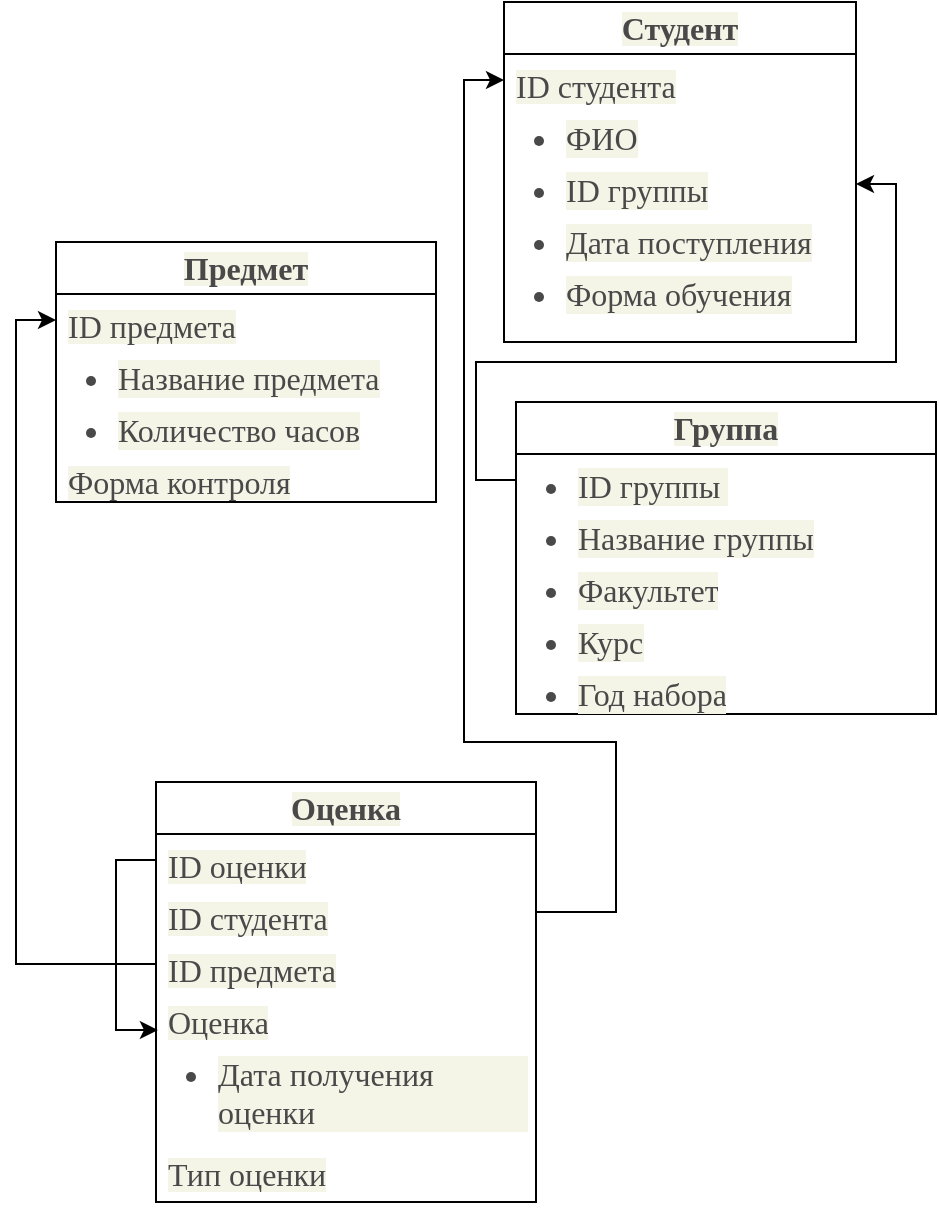 <mxfile version="28.2.8">
  <diagram name="Страница — 1" id="RKWbuhna6AHEA5-PSQf5">
    <mxGraphModel dx="565" dy="786" grid="1" gridSize="10" guides="1" tooltips="1" connect="1" arrows="1" fold="1" page="1" pageScale="1" pageWidth="827" pageHeight="1169" math="0" shadow="0">
      <root>
        <mxCell id="0" />
        <mxCell id="1" parent="0" />
        <mxCell id="6ur_eUY4bLG5nfG0MfKk-16" value="&lt;strong style=&quot;margin: 0px; padding: 0px; scrollbar-color: rgb(92, 114, 101) transparent; box-sizing: inherit; color: rgb(73, 73, 73); font-family: &amp;quot;Fira Sans&amp;quot;, serif; font-size: 16px; text-align: start; white-space-collapse: break-spaces; background-color: rgb(244, 244, 231);&quot;&gt;Студент&lt;/strong&gt;" style="swimlane;fontStyle=0;childLayout=stackLayout;horizontal=1;startSize=26;fillColor=none;horizontalStack=0;resizeParent=1;resizeParentMax=0;resizeLast=0;collapsible=1;marginBottom=0;whiteSpace=wrap;html=1;" vertex="1" parent="1">
          <mxGeometry x="274" y="120" width="176" height="170" as="geometry" />
        </mxCell>
        <mxCell id="6ur_eUY4bLG5nfG0MfKk-29" value="&lt;span style=&quot;color: rgb(73, 73, 73); font-family: &amp;quot;Fira Sans&amp;quot;, serif; font-size: 16px; white-space-collapse: break-spaces; background-color: rgb(244, 244, 231);&quot;&gt;ID студента&lt;/span&gt;" style="text;strokeColor=none;fillColor=none;align=left;verticalAlign=top;spacingLeft=4;spacingRight=4;overflow=hidden;rotatable=0;points=[[0,0.5],[1,0.5]];portConstraint=eastwest;whiteSpace=wrap;html=1;" vertex="1" parent="6ur_eUY4bLG5nfG0MfKk-16">
          <mxGeometry y="26" width="176" height="26" as="geometry" />
        </mxCell>
        <mxCell id="6ur_eUY4bLG5nfG0MfKk-18" value="&lt;ul style=&quot;margin: 0px 0px 14px 25px; padding: 0px; scrollbar-color: rgb(92, 114, 101) transparent; box-sizing: inherit; display: flex; flex-direction: column; color: rgb(73, 73, 73); font-family: &amp;quot;Fira Sans&amp;quot;, serif; font-size: 16px; white-space-collapse: break-spaces; background-color: rgb(244, 244, 231);&quot;&gt;&lt;li style=&quot;margin: 0px; padding: 0px; scrollbar-color: rgb(92, 114, 101) transparent; box-sizing: inherit;&quot;&gt;ФИО&lt;/li&gt;&lt;/ul&gt;" style="text;strokeColor=none;fillColor=none;align=left;verticalAlign=top;spacingLeft=4;spacingRight=4;overflow=hidden;rotatable=0;points=[[0,0.5],[1,0.5]];portConstraint=eastwest;whiteSpace=wrap;html=1;" vertex="1" parent="6ur_eUY4bLG5nfG0MfKk-16">
          <mxGeometry y="52" width="176" height="26" as="geometry" />
        </mxCell>
        <mxCell id="6ur_eUY4bLG5nfG0MfKk-19" value="&lt;ul style=&quot;margin: 0px 0px 14px 25px; padding: 0px; scrollbar-color: rgb(92, 114, 101) transparent; box-sizing: inherit; display: flex; flex-direction: column; color: rgb(73, 73, 73); font-family: &amp;quot;Fira Sans&amp;quot;, serif; font-size: 16px; white-space-collapse: break-spaces; background-color: rgb(244, 244, 231);&quot;&gt;&lt;li style=&quot;margin: 0px; padding: 0px; scrollbar-color: rgb(92, 114, 101) transparent; box-sizing: inherit;&quot;&gt;ID группы&lt;/li&gt;&lt;/ul&gt;" style="text;strokeColor=none;fillColor=none;align=left;verticalAlign=top;spacingLeft=4;spacingRight=4;overflow=hidden;rotatable=0;points=[[0,0.5],[1,0.5]];portConstraint=eastwest;whiteSpace=wrap;html=1;" vertex="1" parent="6ur_eUY4bLG5nfG0MfKk-16">
          <mxGeometry y="78" width="176" height="26" as="geometry" />
        </mxCell>
        <mxCell id="6ur_eUY4bLG5nfG0MfKk-21" value="&lt;ul style=&quot;margin: 0px 0px 14px 25px; padding: 0px; scrollbar-color: rgb(92, 114, 101) transparent; box-sizing: inherit; display: flex; flex-direction: column; color: rgb(73, 73, 73); font-family: &amp;quot;Fira Sans&amp;quot;, serif; font-size: 16px; white-space-collapse: break-spaces; background-color: rgb(244, 244, 231);&quot;&gt;&lt;li style=&quot;margin: 0px; padding: 0px; scrollbar-color: rgb(92, 114, 101) transparent; box-sizing: inherit;&quot;&gt;Дата поступления&lt;/li&gt;&lt;/ul&gt;" style="text;strokeColor=none;fillColor=none;align=left;verticalAlign=top;spacingLeft=4;spacingRight=4;overflow=hidden;rotatable=0;points=[[0,0.5],[1,0.5]];portConstraint=eastwest;whiteSpace=wrap;html=1;" vertex="1" parent="6ur_eUY4bLG5nfG0MfKk-16">
          <mxGeometry y="104" width="176" height="26" as="geometry" />
        </mxCell>
        <mxCell id="6ur_eUY4bLG5nfG0MfKk-22" value="&lt;ul style=&quot;margin: 0px 0px 14px 25px; padding: 0px; scrollbar-color: rgb(92, 114, 101) transparent; box-sizing: inherit; display: flex; flex-direction: column; color: rgb(73, 73, 73); font-family: &amp;quot;Fira Sans&amp;quot;, serif; font-size: 16px; white-space-collapse: break-spaces; background-color: rgb(244, 244, 231);&quot;&gt;&lt;li style=&quot;margin: 0px; padding: 0px; scrollbar-color: rgb(92, 114, 101) transparent; box-sizing: inherit;&quot;&gt;Форма обучения&lt;/li&gt;&lt;/ul&gt;" style="text;strokeColor=none;fillColor=none;align=left;verticalAlign=top;spacingLeft=4;spacingRight=4;overflow=hidden;rotatable=0;points=[[0,0.5],[1,0.5]];portConstraint=eastwest;whiteSpace=wrap;html=1;" vertex="1" parent="6ur_eUY4bLG5nfG0MfKk-16">
          <mxGeometry y="130" width="176" height="40" as="geometry" />
        </mxCell>
        <mxCell id="6ur_eUY4bLG5nfG0MfKk-23" value="&lt;strong style=&quot;margin: 0px; padding: 0px; scrollbar-color: rgb(92, 114, 101) transparent; box-sizing: inherit; color: rgb(73, 73, 73); font-family: &amp;quot;Fira Sans&amp;quot;, serif; font-size: 16px; text-align: start; white-space-collapse: break-spaces; background-color: rgb(244, 244, 231);&quot;&gt;Группа&lt;/strong&gt;" style="swimlane;fontStyle=0;childLayout=stackLayout;horizontal=1;startSize=26;fillColor=none;horizontalStack=0;resizeParent=1;resizeParentMax=0;resizeLast=0;collapsible=1;marginBottom=0;whiteSpace=wrap;html=1;" vertex="1" parent="1">
          <mxGeometry x="280" y="320" width="210" height="156" as="geometry" />
        </mxCell>
        <mxCell id="6ur_eUY4bLG5nfG0MfKk-24" value="&lt;ul style=&quot;margin: 0px 0px 14px 25px; padding: 0px; scrollbar-color: rgb(92, 114, 101) transparent; box-sizing: inherit; display: flex; flex-direction: column; color: rgb(73, 73, 73); font-family: &amp;quot;Fira Sans&amp;quot;, serif; font-size: 16px; white-space-collapse: break-spaces; background-color: rgb(244, 244, 231);&quot;&gt;&lt;li style=&quot;margin: 0px; padding: 0px; scrollbar-color: rgb(92, 114, 101) transparent; box-sizing: inherit;&quot;&gt;ID группы &lt;/li&gt;&lt;/ul&gt;" style="text;strokeColor=none;fillColor=none;align=left;verticalAlign=top;spacingLeft=4;spacingRight=4;overflow=hidden;rotatable=0;points=[[0,0.5],[1,0.5]];portConstraint=eastwest;whiteSpace=wrap;html=1;" vertex="1" parent="6ur_eUY4bLG5nfG0MfKk-23">
          <mxGeometry y="26" width="210" height="26" as="geometry" />
        </mxCell>
        <mxCell id="6ur_eUY4bLG5nfG0MfKk-25" value="&lt;ul style=&quot;margin: 0px 0px 14px 25px; padding: 0px; scrollbar-color: rgb(92, 114, 101) transparent; box-sizing: inherit; display: flex; flex-direction: column; color: rgb(73, 73, 73); font-family: &amp;quot;Fira Sans&amp;quot;, serif; font-size: 16px; white-space-collapse: break-spaces; background-color: rgb(244, 244, 231);&quot;&gt;&lt;li style=&quot;margin: 0px; padding: 0px; scrollbar-color: rgb(92, 114, 101) transparent; box-sizing: inherit;&quot;&gt;Название группы&lt;/li&gt;&lt;/ul&gt;" style="text;strokeColor=none;fillColor=none;align=left;verticalAlign=top;spacingLeft=4;spacingRight=4;overflow=hidden;rotatable=0;points=[[0,0.5],[1,0.5]];portConstraint=eastwest;whiteSpace=wrap;html=1;" vertex="1" parent="6ur_eUY4bLG5nfG0MfKk-23">
          <mxGeometry y="52" width="210" height="26" as="geometry" />
        </mxCell>
        <mxCell id="6ur_eUY4bLG5nfG0MfKk-26" value="&lt;ul style=&quot;margin: 0px 0px 14px 25px; padding: 0px; scrollbar-color: rgb(92, 114, 101) transparent; box-sizing: inherit; display: flex; flex-direction: column; color: rgb(73, 73, 73); font-family: &amp;quot;Fira Sans&amp;quot;, serif; font-size: 16px; white-space-collapse: break-spaces; background-color: rgb(244, 244, 231);&quot;&gt;&lt;li style=&quot;margin: 0px; padding: 0px; scrollbar-color: rgb(92, 114, 101) transparent; box-sizing: inherit;&quot;&gt;Факультет&lt;/li&gt;&lt;/ul&gt;" style="text;strokeColor=none;fillColor=none;align=left;verticalAlign=top;spacingLeft=4;spacingRight=4;overflow=hidden;rotatable=0;points=[[0,0.5],[1,0.5]];portConstraint=eastwest;whiteSpace=wrap;html=1;" vertex="1" parent="6ur_eUY4bLG5nfG0MfKk-23">
          <mxGeometry y="78" width="210" height="26" as="geometry" />
        </mxCell>
        <mxCell id="6ur_eUY4bLG5nfG0MfKk-33" value="&lt;ul style=&quot;margin: 0px 0px 14px 25px; padding: 0px; scrollbar-color: rgb(92, 114, 101) transparent; box-sizing: inherit; display: flex; flex-direction: column; color: rgb(73, 73, 73); font-family: &amp;quot;Fira Sans&amp;quot;, serif; font-size: 16px; white-space-collapse: break-spaces; background-color: rgb(244, 244, 231);&quot;&gt;&lt;li style=&quot;margin: 0px; padding: 0px; scrollbar-color: rgb(92, 114, 101) transparent; box-sizing: inherit;&quot;&gt;Курс&lt;/li&gt;&lt;/ul&gt;" style="text;strokeColor=none;fillColor=none;align=left;verticalAlign=top;spacingLeft=4;spacingRight=4;overflow=hidden;rotatable=0;points=[[0,0.5],[1,0.5]];portConstraint=eastwest;whiteSpace=wrap;html=1;" vertex="1" parent="6ur_eUY4bLG5nfG0MfKk-23">
          <mxGeometry y="104" width="210" height="26" as="geometry" />
        </mxCell>
        <mxCell id="6ur_eUY4bLG5nfG0MfKk-32" value="&lt;ul style=&quot;margin: 0px 0px 14px 25px; padding: 0px; scrollbar-color: rgb(92, 114, 101) transparent; box-sizing: inherit; display: flex; flex-direction: column; color: rgb(73, 73, 73); font-family: &amp;quot;Fira Sans&amp;quot;, serif; font-size: 16px; white-space-collapse: break-spaces; background-color: rgb(244, 244, 231);&quot;&gt;&lt;li style=&quot;margin: 0px; padding: 0px; scrollbar-color: rgb(92, 114, 101) transparent; box-sizing: inherit;&quot;&gt;Год набора&lt;/li&gt;&lt;/ul&gt;" style="text;strokeColor=none;fillColor=none;align=left;verticalAlign=top;spacingLeft=4;spacingRight=4;overflow=hidden;rotatable=0;points=[[0,0.5],[1,0.5]];portConstraint=eastwest;whiteSpace=wrap;html=1;" vertex="1" parent="6ur_eUY4bLG5nfG0MfKk-23">
          <mxGeometry y="130" width="210" height="26" as="geometry" />
        </mxCell>
        <mxCell id="6ur_eUY4bLG5nfG0MfKk-34" value="&lt;strong style=&quot;margin: 0px; padding: 0px; scrollbar-color: rgb(92, 114, 101) transparent; box-sizing: inherit; color: rgb(73, 73, 73); font-family: &amp;quot;Fira Sans&amp;quot;, serif; font-size: 16px; text-align: start; white-space-collapse: break-spaces; background-color: rgb(244, 244, 231);&quot;&gt;Предмет&lt;/strong&gt;" style="swimlane;fontStyle=0;childLayout=stackLayout;horizontal=1;startSize=26;fillColor=none;horizontalStack=0;resizeParent=1;resizeParentMax=0;resizeLast=0;collapsible=1;marginBottom=0;whiteSpace=wrap;html=1;" vertex="1" parent="1">
          <mxGeometry x="50" y="240" width="190" height="130" as="geometry" />
        </mxCell>
        <mxCell id="6ur_eUY4bLG5nfG0MfKk-35" value="&lt;span style=&quot;color: rgb(73, 73, 73); font-family: &amp;quot;Fira Sans&amp;quot;, serif; font-size: 16px; white-space-collapse: break-spaces; background-color: rgb(244, 244, 231);&quot;&gt;ID предмета&lt;/span&gt;" style="text;strokeColor=none;fillColor=none;align=left;verticalAlign=top;spacingLeft=4;spacingRight=4;overflow=hidden;rotatable=0;points=[[0,0.5],[1,0.5]];portConstraint=eastwest;whiteSpace=wrap;html=1;" vertex="1" parent="6ur_eUY4bLG5nfG0MfKk-34">
          <mxGeometry y="26" width="190" height="26" as="geometry" />
        </mxCell>
        <mxCell id="6ur_eUY4bLG5nfG0MfKk-36" value="&lt;ul style=&quot;margin: 0px 0px 14px 25px; padding: 0px; scrollbar-color: rgb(92, 114, 101) transparent; box-sizing: inherit; display: flex; flex-direction: column; color: rgb(73, 73, 73); font-family: &amp;quot;Fira Sans&amp;quot;, serif; font-size: 16px; white-space-collapse: break-spaces; background-color: rgb(244, 244, 231);&quot;&gt;&lt;li style=&quot;margin: 0px; padding: 0px; scrollbar-color: rgb(92, 114, 101) transparent; box-sizing: inherit;&quot;&gt;Название предмета&lt;/li&gt;&lt;/ul&gt;" style="text;strokeColor=none;fillColor=none;align=left;verticalAlign=top;spacingLeft=4;spacingRight=4;overflow=hidden;rotatable=0;points=[[0,0.5],[1,0.5]];portConstraint=eastwest;whiteSpace=wrap;html=1;" vertex="1" parent="6ur_eUY4bLG5nfG0MfKk-34">
          <mxGeometry y="52" width="190" height="26" as="geometry" />
        </mxCell>
        <mxCell id="6ur_eUY4bLG5nfG0MfKk-37" value="&lt;ul style=&quot;margin: 0px 0px 14px 25px; padding: 0px; scrollbar-color: rgb(92, 114, 101) transparent; box-sizing: inherit; display: flex; flex-direction: column; color: rgb(73, 73, 73); font-family: &amp;quot;Fira Sans&amp;quot;, serif; font-size: 16px; white-space-collapse: break-spaces; background-color: rgb(244, 244, 231);&quot;&gt;&lt;li style=&quot;margin: 0px; padding: 0px; scrollbar-color: rgb(92, 114, 101) transparent; box-sizing: inherit;&quot;&gt;Количество часов&lt;/li&gt;&lt;/ul&gt;" style="text;strokeColor=none;fillColor=none;align=left;verticalAlign=top;spacingLeft=4;spacingRight=4;overflow=hidden;rotatable=0;points=[[0,0.5],[1,0.5]];portConstraint=eastwest;whiteSpace=wrap;html=1;" vertex="1" parent="6ur_eUY4bLG5nfG0MfKk-34">
          <mxGeometry y="78" width="190" height="26" as="geometry" />
        </mxCell>
        <mxCell id="6ur_eUY4bLG5nfG0MfKk-44" value="&lt;span style=&quot;color: rgb(73, 73, 73); font-family: &amp;quot;Fira Sans&amp;quot;, serif; font-size: 16px; white-space-collapse: break-spaces; background-color: rgb(244, 244, 231);&quot;&gt;Форма контроля&lt;/span&gt;" style="text;strokeColor=none;fillColor=none;align=left;verticalAlign=top;spacingLeft=4;spacingRight=4;overflow=hidden;rotatable=0;points=[[0,0.5],[1,0.5]];portConstraint=eastwest;whiteSpace=wrap;html=1;" vertex="1" parent="6ur_eUY4bLG5nfG0MfKk-34">
          <mxGeometry y="104" width="190" height="26" as="geometry" />
        </mxCell>
        <mxCell id="6ur_eUY4bLG5nfG0MfKk-46" value="&lt;strong style=&quot;margin: 0px; padding: 0px; scrollbar-color: rgb(92, 114, 101) transparent; box-sizing: inherit; color: rgb(73, 73, 73); font-family: &amp;quot;Fira Sans&amp;quot;, serif; font-size: 16px; text-align: start; white-space-collapse: break-spaces; background-color: rgb(244, 244, 231);&quot;&gt;Оценка&lt;/strong&gt;" style="swimlane;fontStyle=0;childLayout=stackLayout;horizontal=1;startSize=26;fillColor=none;horizontalStack=0;resizeParent=1;resizeParentMax=0;resizeLast=0;collapsible=1;marginBottom=0;whiteSpace=wrap;html=1;" vertex="1" parent="1">
          <mxGeometry x="100" y="510" width="190" height="210" as="geometry" />
        </mxCell>
        <mxCell id="6ur_eUY4bLG5nfG0MfKk-47" value="&lt;span style=&quot;color: rgb(73, 73, 73); font-family: &amp;quot;Fira Sans&amp;quot;, serif; font-size: 16px; white-space-collapse: break-spaces; background-color: rgb(244, 244, 231);&quot;&gt;ID оценки&lt;/span&gt;" style="text;strokeColor=none;fillColor=none;align=left;verticalAlign=top;spacingLeft=4;spacingRight=4;overflow=hidden;rotatable=0;points=[[0,0.5],[1,0.5]];portConstraint=eastwest;whiteSpace=wrap;html=1;" vertex="1" parent="6ur_eUY4bLG5nfG0MfKk-46">
          <mxGeometry y="26" width="190" height="26" as="geometry" />
        </mxCell>
        <mxCell id="6ur_eUY4bLG5nfG0MfKk-48" value="&lt;span style=&quot;color: rgb(73, 73, 73); font-family: &amp;quot;Fira Sans&amp;quot;, serif; font-size: 16px; white-space-collapse: break-spaces; background-color: rgb(244, 244, 231);&quot;&gt;ID студента&lt;/span&gt;" style="text;strokeColor=none;fillColor=none;align=left;verticalAlign=top;spacingLeft=4;spacingRight=4;overflow=hidden;rotatable=0;points=[[0,0.5],[1,0.5]];portConstraint=eastwest;whiteSpace=wrap;html=1;" vertex="1" parent="6ur_eUY4bLG5nfG0MfKk-46">
          <mxGeometry y="52" width="190" height="26" as="geometry" />
        </mxCell>
        <mxCell id="6ur_eUY4bLG5nfG0MfKk-49" value="&lt;span style=&quot;color: rgb(73, 73, 73); font-family: &amp;quot;Fira Sans&amp;quot;, serif; font-size: 16px; white-space-collapse: break-spaces; background-color: rgb(244, 244, 231);&quot;&gt;ID предмета&lt;/span&gt;" style="text;strokeColor=none;fillColor=none;align=left;verticalAlign=top;spacingLeft=4;spacingRight=4;overflow=hidden;rotatable=0;points=[[0,0.5],[1,0.5]];portConstraint=eastwest;whiteSpace=wrap;html=1;" vertex="1" parent="6ur_eUY4bLG5nfG0MfKk-46">
          <mxGeometry y="78" width="190" height="26" as="geometry" />
        </mxCell>
        <mxCell id="6ur_eUY4bLG5nfG0MfKk-66" value="&lt;span style=&quot;color: rgb(73, 73, 73); font-family: &amp;quot;Fira Sans&amp;quot;, serif; font-size: 16px; white-space-collapse: break-spaces; background-color: rgb(244, 244, 231);&quot;&gt;Оценка&lt;/span&gt;" style="text;strokeColor=none;fillColor=none;align=left;verticalAlign=top;spacingLeft=4;spacingRight=4;overflow=hidden;rotatable=0;points=[[0,0.5],[1,0.5]];portConstraint=eastwest;whiteSpace=wrap;html=1;" vertex="1" parent="6ur_eUY4bLG5nfG0MfKk-46">
          <mxGeometry y="104" width="190" height="26" as="geometry" />
        </mxCell>
        <mxCell id="6ur_eUY4bLG5nfG0MfKk-65" value="&lt;ul style=&quot;margin: 0px 0px 14px 25px; padding: 0px; scrollbar-color: rgb(92, 114, 101) transparent; box-sizing: inherit; display: flex; flex-direction: column; color: rgb(73, 73, 73); font-family: &amp;quot;Fira Sans&amp;quot;, serif; font-size: 16px; white-space-collapse: break-spaces; background-color: rgb(244, 244, 231);&quot;&gt;&lt;li style=&quot;margin: 0px; padding: 0px; scrollbar-color: rgb(92, 114, 101) transparent; box-sizing: inherit;&quot;&gt;Дата получения оценки&lt;/li&gt;&lt;/ul&gt;" style="text;strokeColor=none;fillColor=none;align=left;verticalAlign=top;spacingLeft=4;spacingRight=4;overflow=hidden;rotatable=0;points=[[0,0.5],[1,0.5]];portConstraint=eastwest;whiteSpace=wrap;html=1;" vertex="1" parent="6ur_eUY4bLG5nfG0MfKk-46">
          <mxGeometry y="130" width="190" height="50" as="geometry" />
        </mxCell>
        <mxCell id="6ur_eUY4bLG5nfG0MfKk-67" value="&lt;span style=&quot;color: rgb(73, 73, 73); font-family: &amp;quot;Fira Sans&amp;quot;, serif; font-size: 16px; white-space-collapse: break-spaces; background-color: rgb(244, 244, 231);&quot;&gt;Тип оценки&lt;/span&gt;" style="text;strokeColor=none;fillColor=none;align=left;verticalAlign=top;spacingLeft=4;spacingRight=4;overflow=hidden;rotatable=0;points=[[0,0.5],[1,0.5]];portConstraint=eastwest;whiteSpace=wrap;html=1;" vertex="1" parent="6ur_eUY4bLG5nfG0MfKk-46">
          <mxGeometry y="180" width="190" height="30" as="geometry" />
        </mxCell>
        <mxCell id="6ur_eUY4bLG5nfG0MfKk-69" style="edgeStyle=orthogonalEdgeStyle;rounded=0;orthogonalLoop=1;jettySize=auto;html=1;entryX=0.005;entryY=0.769;entryDx=0;entryDy=0;entryPerimeter=0;" edge="1" parent="6ur_eUY4bLG5nfG0MfKk-46" source="6ur_eUY4bLG5nfG0MfKk-47" target="6ur_eUY4bLG5nfG0MfKk-66">
          <mxGeometry relative="1" as="geometry" />
        </mxCell>
        <mxCell id="6ur_eUY4bLG5nfG0MfKk-54" style="edgeStyle=orthogonalEdgeStyle;rounded=0;orthogonalLoop=1;jettySize=auto;html=1;entryX=0;entryY=0.5;entryDx=0;entryDy=0;" edge="1" parent="1" source="6ur_eUY4bLG5nfG0MfKk-48" target="6ur_eUY4bLG5nfG0MfKk-29">
          <mxGeometry relative="1" as="geometry">
            <Array as="points">
              <mxPoint x="330" y="575" />
              <mxPoint x="330" y="490" />
              <mxPoint x="254" y="490" />
              <mxPoint x="254" y="159" />
            </Array>
          </mxGeometry>
        </mxCell>
        <mxCell id="6ur_eUY4bLG5nfG0MfKk-64" style="edgeStyle=orthogonalEdgeStyle;rounded=0;orthogonalLoop=1;jettySize=auto;html=1;entryX=1;entryY=0.5;entryDx=0;entryDy=0;" edge="1" parent="1" source="6ur_eUY4bLG5nfG0MfKk-24" target="6ur_eUY4bLG5nfG0MfKk-19">
          <mxGeometry relative="1" as="geometry">
            <Array as="points">
              <mxPoint x="260" y="359" />
              <mxPoint x="260" y="300" />
              <mxPoint x="470" y="300" />
              <mxPoint x="470" y="211" />
            </Array>
          </mxGeometry>
        </mxCell>
        <mxCell id="6ur_eUY4bLG5nfG0MfKk-70" style="edgeStyle=orthogonalEdgeStyle;rounded=0;orthogonalLoop=1;jettySize=auto;html=1;entryX=0;entryY=0.5;entryDx=0;entryDy=0;" edge="1" parent="1" source="6ur_eUY4bLG5nfG0MfKk-49" target="6ur_eUY4bLG5nfG0MfKk-35">
          <mxGeometry relative="1" as="geometry">
            <mxPoint x="40" y="280" as="targetPoint" />
          </mxGeometry>
        </mxCell>
      </root>
    </mxGraphModel>
  </diagram>
</mxfile>
